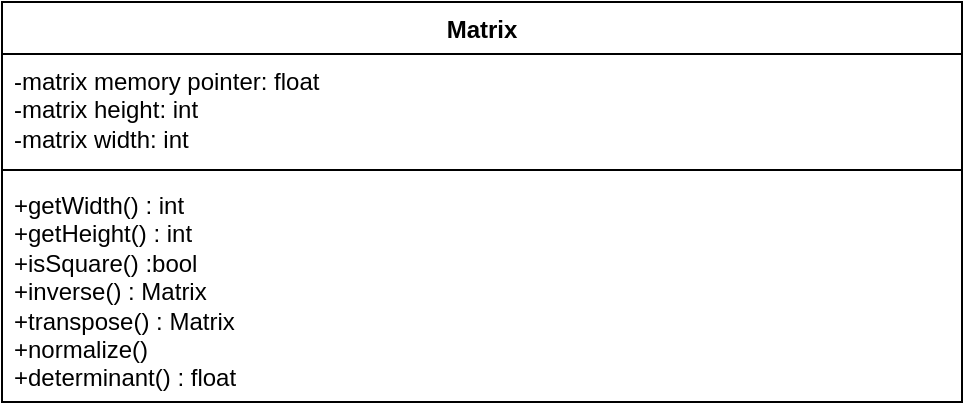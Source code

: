 <mxfile version="21.3.6" type="github">
  <diagram name="Page-1" id="c4acf3e9-155e-7222-9cf6-157b1a14988f">
    <mxGraphModel dx="2074" dy="1124" grid="1" gridSize="10" guides="1" tooltips="1" connect="1" arrows="1" fold="1" page="1" pageScale="1" pageWidth="850" pageHeight="1100" background="none" math="0" shadow="0">
      <root>
        <mxCell id="0" />
        <mxCell id="1" parent="0" />
        <mxCell id="kV6naBMXx264IeGQ60bP-2" value="Matrix&lt;br&gt;" style="swimlane;fontStyle=1;align=center;verticalAlign=top;childLayout=stackLayout;horizontal=1;startSize=26;horizontalStack=0;resizeParent=1;resizeParentMax=0;resizeLast=0;collapsible=1;marginBottom=0;whiteSpace=wrap;html=1;" vertex="1" parent="1">
          <mxGeometry x="160" y="70" width="480" height="200" as="geometry" />
        </mxCell>
        <mxCell id="kV6naBMXx264IeGQ60bP-3" value="-matrix memory pointer: float&lt;br&gt;-matrix height: int&lt;br&gt;-matrix width: int&lt;br&gt;" style="text;strokeColor=none;fillColor=none;align=left;verticalAlign=top;spacingLeft=4;spacingRight=4;overflow=hidden;rotatable=0;points=[[0,0.5],[1,0.5]];portConstraint=eastwest;whiteSpace=wrap;html=1;" vertex="1" parent="kV6naBMXx264IeGQ60bP-2">
          <mxGeometry y="26" width="480" height="54" as="geometry" />
        </mxCell>
        <mxCell id="kV6naBMXx264IeGQ60bP-4" value="" style="line;strokeWidth=1;fillColor=none;align=left;verticalAlign=middle;spacingTop=-1;spacingLeft=3;spacingRight=3;rotatable=0;labelPosition=right;points=[];portConstraint=eastwest;strokeColor=inherit;" vertex="1" parent="kV6naBMXx264IeGQ60bP-2">
          <mxGeometry y="80" width="480" height="8" as="geometry" />
        </mxCell>
        <mxCell id="kV6naBMXx264IeGQ60bP-5" value="+getWidth() : int&lt;br&gt;+getHeight() : int&lt;br&gt;+isSquare() :bool&lt;br&gt;+inverse() : Matrix&lt;br&gt;+transpose() : Matrix&lt;br&gt;+normalize()&lt;br&gt;+determinant() : float&lt;br&gt;" style="text;strokeColor=none;fillColor=none;align=left;verticalAlign=top;spacingLeft=4;spacingRight=4;overflow=hidden;rotatable=0;points=[[0,0.5],[1,0.5]];portConstraint=eastwest;whiteSpace=wrap;html=1;" vertex="1" parent="kV6naBMXx264IeGQ60bP-2">
          <mxGeometry y="88" width="480" height="112" as="geometry" />
        </mxCell>
      </root>
    </mxGraphModel>
  </diagram>
</mxfile>
